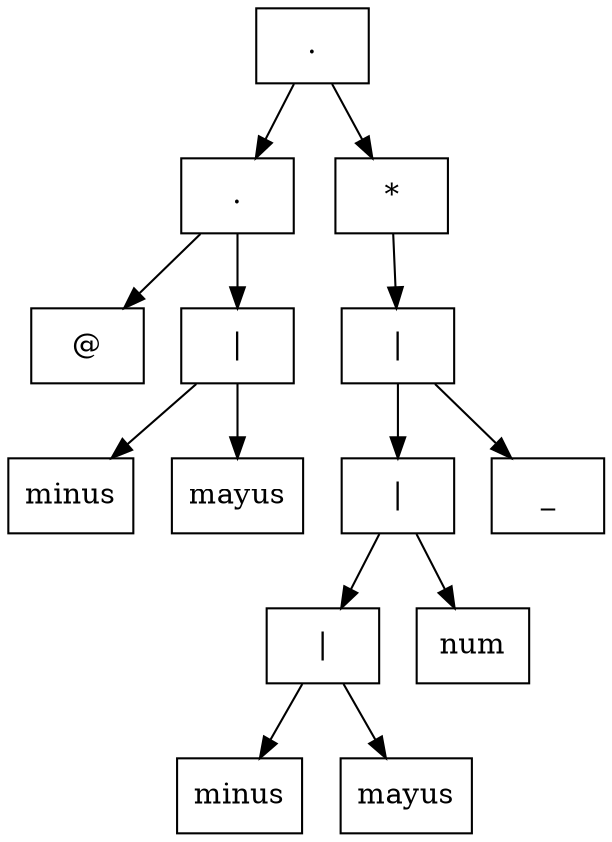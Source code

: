 digraph G{
rankdir=UD
node[shape=box]
concentrate=true
nodo13 [ label ="."];
nodo4 [ label ="."];
nodo0[label="@"];
nodo4->nodo0;
nodo3 [ label ="|"];
nodo1[label="minus"];
nodo3->nodo1;
nodo2[label="mayus"];
nodo3->nodo2;
nodo4->nodo3;
nodo13->nodo4;
nodo12 [ label ="*"];
nodo11 [ label ="|"];
nodo9 [ label ="|"];
nodo7 [ label ="|"];
nodo5[label="minus"];
nodo7->nodo5;
nodo6[label="mayus"];
nodo7->nodo6;
nodo9->nodo7;
nodo8[label="num"];
nodo9->nodo8;
nodo11->nodo9;
nodo10[label="_"];
nodo11->nodo10;
nodo12->nodo11;
nodo13->nodo12;

}
